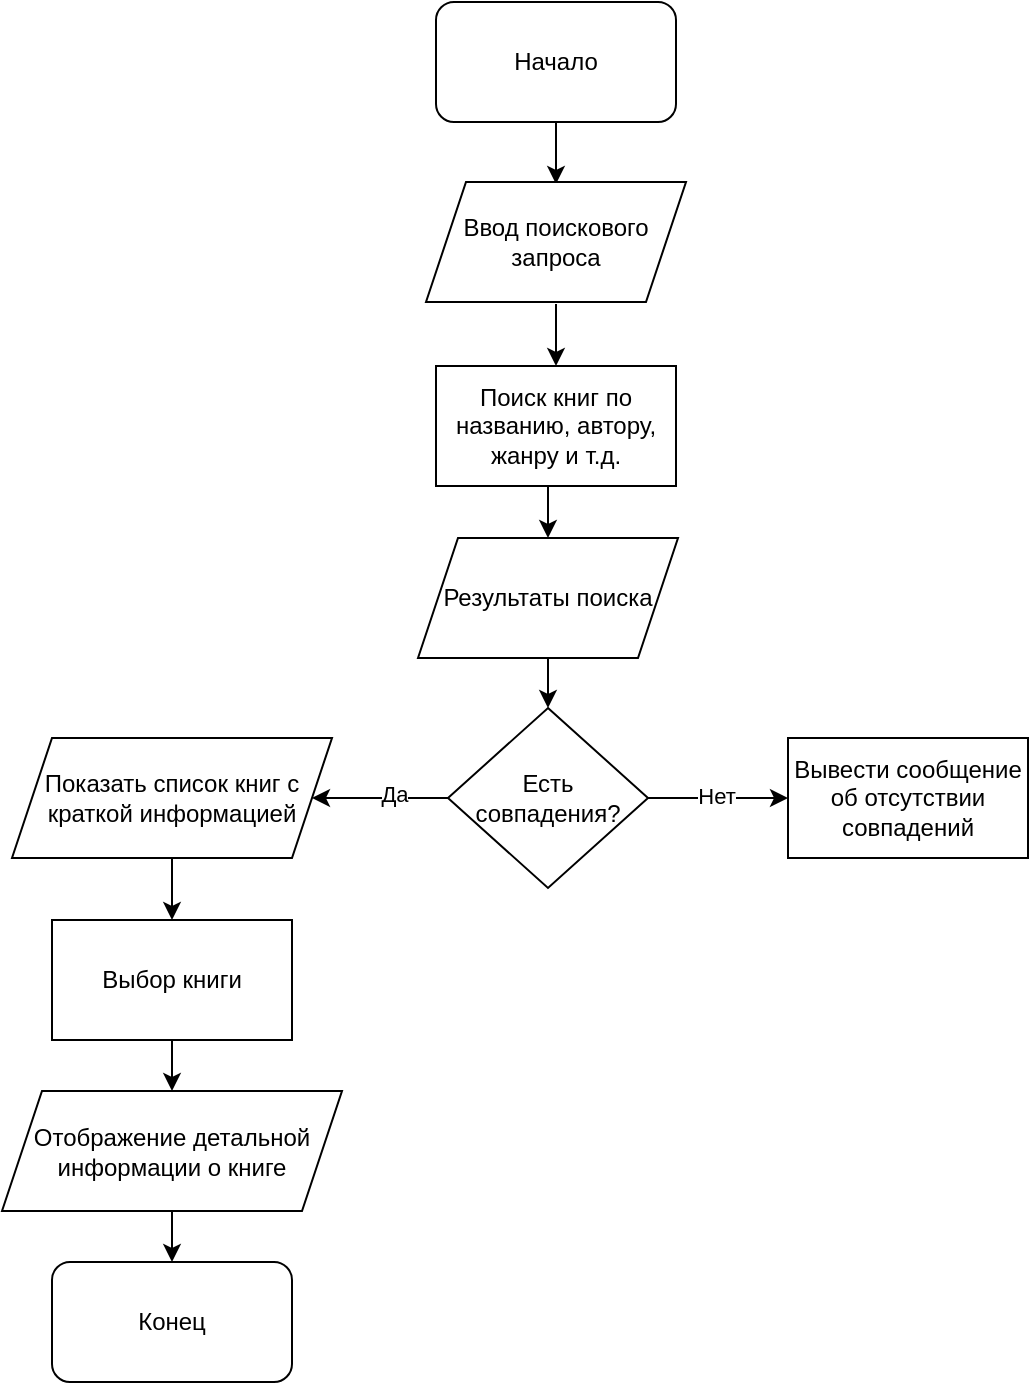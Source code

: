 <mxfile version="24.4.0" type="device">
  <diagram name="Страница — 1" id="dJ2RGDc316PWSBuT6vaZ">
    <mxGraphModel dx="1434" dy="772" grid="1" gridSize="10" guides="1" tooltips="1" connect="1" arrows="1" fold="1" page="1" pageScale="1" pageWidth="827" pageHeight="1169" math="0" shadow="0">
      <root>
        <mxCell id="0" />
        <mxCell id="1" parent="0" />
        <mxCell id="RQ07NBas5DSbm-WBCmH9-17" style="edgeStyle=orthogonalEdgeStyle;rounded=0;orthogonalLoop=1;jettySize=auto;html=1;entryX=0.5;entryY=0;entryDx=0;entryDy=0;" edge="1" parent="1" source="RQ07NBas5DSbm-WBCmH9-1">
          <mxGeometry relative="1" as="geometry">
            <mxPoint x="380" y="131" as="targetPoint" />
          </mxGeometry>
        </mxCell>
        <mxCell id="RQ07NBas5DSbm-WBCmH9-1" value="Начало" style="rounded=1;whiteSpace=wrap;html=1;" vertex="1" parent="1">
          <mxGeometry x="320" y="40" width="120" height="60" as="geometry" />
        </mxCell>
        <mxCell id="RQ07NBas5DSbm-WBCmH9-18" style="edgeStyle=orthogonalEdgeStyle;rounded=0;orthogonalLoop=1;jettySize=auto;html=1;entryX=0.5;entryY=0;entryDx=0;entryDy=0;" edge="1" parent="1" target="RQ07NBas5DSbm-WBCmH9-3">
          <mxGeometry relative="1" as="geometry">
            <mxPoint x="380" y="191" as="sourcePoint" />
          </mxGeometry>
        </mxCell>
        <mxCell id="RQ07NBas5DSbm-WBCmH9-20" style="edgeStyle=orthogonalEdgeStyle;rounded=0;orthogonalLoop=1;jettySize=auto;html=1;entryX=0.5;entryY=0;entryDx=0;entryDy=0;" edge="1" parent="1" target="RQ07NBas5DSbm-WBCmH9-5">
          <mxGeometry relative="1" as="geometry">
            <mxPoint x="381" y="282" as="sourcePoint" />
          </mxGeometry>
        </mxCell>
        <mxCell id="RQ07NBas5DSbm-WBCmH9-3" value="Поиск книг по названию, автору, жанру и т.д." style="rounded=0;whiteSpace=wrap;html=1;" vertex="1" parent="1">
          <mxGeometry x="320" y="222" width="120" height="60" as="geometry" />
        </mxCell>
        <mxCell id="RQ07NBas5DSbm-WBCmH9-21" style="edgeStyle=orthogonalEdgeStyle;rounded=0;orthogonalLoop=1;jettySize=auto;html=1;" edge="1" parent="1" source="RQ07NBas5DSbm-WBCmH9-5" target="RQ07NBas5DSbm-WBCmH9-7">
          <mxGeometry relative="1" as="geometry" />
        </mxCell>
        <mxCell id="RQ07NBas5DSbm-WBCmH9-5" value="Результаты поиска" style="shape=parallelogram;perimeter=parallelogramPerimeter;whiteSpace=wrap;html=1;fixedSize=1;" vertex="1" parent="1">
          <mxGeometry x="311" y="308" width="130" height="60" as="geometry" />
        </mxCell>
        <mxCell id="RQ07NBas5DSbm-WBCmH9-22" style="edgeStyle=orthogonalEdgeStyle;rounded=0;orthogonalLoop=1;jettySize=auto;html=1;entryX=0;entryY=0.5;entryDx=0;entryDy=0;" edge="1" parent="1" source="RQ07NBas5DSbm-WBCmH9-7" target="RQ07NBas5DSbm-WBCmH9-8">
          <mxGeometry relative="1" as="geometry" />
        </mxCell>
        <mxCell id="RQ07NBas5DSbm-WBCmH9-27" value="Нет" style="edgeLabel;html=1;align=center;verticalAlign=middle;resizable=0;points=[];" vertex="1" connectable="0" parent="RQ07NBas5DSbm-WBCmH9-22">
          <mxGeometry x="-0.029" y="1" relative="1" as="geometry">
            <mxPoint as="offset" />
          </mxGeometry>
        </mxCell>
        <mxCell id="RQ07NBas5DSbm-WBCmH9-23" style="edgeStyle=orthogonalEdgeStyle;rounded=0;orthogonalLoop=1;jettySize=auto;html=1;entryX=1;entryY=0.5;entryDx=0;entryDy=0;" edge="1" parent="1" source="RQ07NBas5DSbm-WBCmH9-7">
          <mxGeometry relative="1" as="geometry">
            <mxPoint x="258" y="438" as="targetPoint" />
          </mxGeometry>
        </mxCell>
        <mxCell id="RQ07NBas5DSbm-WBCmH9-28" value="Да" style="edgeLabel;html=1;align=center;verticalAlign=middle;resizable=0;points=[];" vertex="1" connectable="0" parent="RQ07NBas5DSbm-WBCmH9-23">
          <mxGeometry x="-0.206" y="-2" relative="1" as="geometry">
            <mxPoint as="offset" />
          </mxGeometry>
        </mxCell>
        <mxCell id="RQ07NBas5DSbm-WBCmH9-7" value="Есть совпадения?" style="rhombus;whiteSpace=wrap;html=1;" vertex="1" parent="1">
          <mxGeometry x="326" y="393" width="100" height="90" as="geometry" />
        </mxCell>
        <mxCell id="RQ07NBas5DSbm-WBCmH9-8" value="Вывести сообщение об отсутствии совпадений" style="rounded=0;whiteSpace=wrap;html=1;" vertex="1" parent="1">
          <mxGeometry x="496" y="408" width="120" height="60" as="geometry" />
        </mxCell>
        <mxCell id="RQ07NBas5DSbm-WBCmH9-24" style="edgeStyle=orthogonalEdgeStyle;rounded=0;orthogonalLoop=1;jettySize=auto;html=1;entryX=0.5;entryY=0;entryDx=0;entryDy=0;" edge="1" parent="1" target="RQ07NBas5DSbm-WBCmH9-10">
          <mxGeometry relative="1" as="geometry">
            <mxPoint x="188" y="468" as="sourcePoint" />
          </mxGeometry>
        </mxCell>
        <mxCell id="RQ07NBas5DSbm-WBCmH9-25" style="edgeStyle=orthogonalEdgeStyle;rounded=0;orthogonalLoop=1;jettySize=auto;html=1;" edge="1" parent="1" source="RQ07NBas5DSbm-WBCmH9-10" target="RQ07NBas5DSbm-WBCmH9-16">
          <mxGeometry relative="1" as="geometry" />
        </mxCell>
        <mxCell id="RQ07NBas5DSbm-WBCmH9-10" value="Выбор книги" style="rounded=0;whiteSpace=wrap;html=1;" vertex="1" parent="1">
          <mxGeometry x="128" y="499" width="120" height="60" as="geometry" />
        </mxCell>
        <mxCell id="RQ07NBas5DSbm-WBCmH9-12" value="Конец" style="rounded=1;whiteSpace=wrap;html=1;" vertex="1" parent="1">
          <mxGeometry x="128" y="670" width="120" height="60" as="geometry" />
        </mxCell>
        <mxCell id="RQ07NBas5DSbm-WBCmH9-26" style="edgeStyle=orthogonalEdgeStyle;rounded=0;orthogonalLoop=1;jettySize=auto;html=1;entryX=0.5;entryY=0;entryDx=0;entryDy=0;" edge="1" parent="1" source="RQ07NBas5DSbm-WBCmH9-16" target="RQ07NBas5DSbm-WBCmH9-12">
          <mxGeometry relative="1" as="geometry" />
        </mxCell>
        <mxCell id="RQ07NBas5DSbm-WBCmH9-16" value="Отображение детальной информации о книге" style="shape=parallelogram;perimeter=parallelogramPerimeter;whiteSpace=wrap;html=1;fixedSize=1;" vertex="1" parent="1">
          <mxGeometry x="103" y="584.5" width="170" height="60" as="geometry" />
        </mxCell>
        <mxCell id="RQ07NBas5DSbm-WBCmH9-30" value="Ввод поискового запроса" style="shape=parallelogram;perimeter=parallelogramPerimeter;whiteSpace=wrap;html=1;fixedSize=1;" vertex="1" parent="1">
          <mxGeometry x="315" y="130" width="130" height="60" as="geometry" />
        </mxCell>
        <mxCell id="RQ07NBas5DSbm-WBCmH9-31" value="Показать список книг с краткой информацией" style="shape=parallelogram;perimeter=parallelogramPerimeter;whiteSpace=wrap;html=1;fixedSize=1;" vertex="1" parent="1">
          <mxGeometry x="108" y="408" width="160" height="60" as="geometry" />
        </mxCell>
      </root>
    </mxGraphModel>
  </diagram>
</mxfile>
